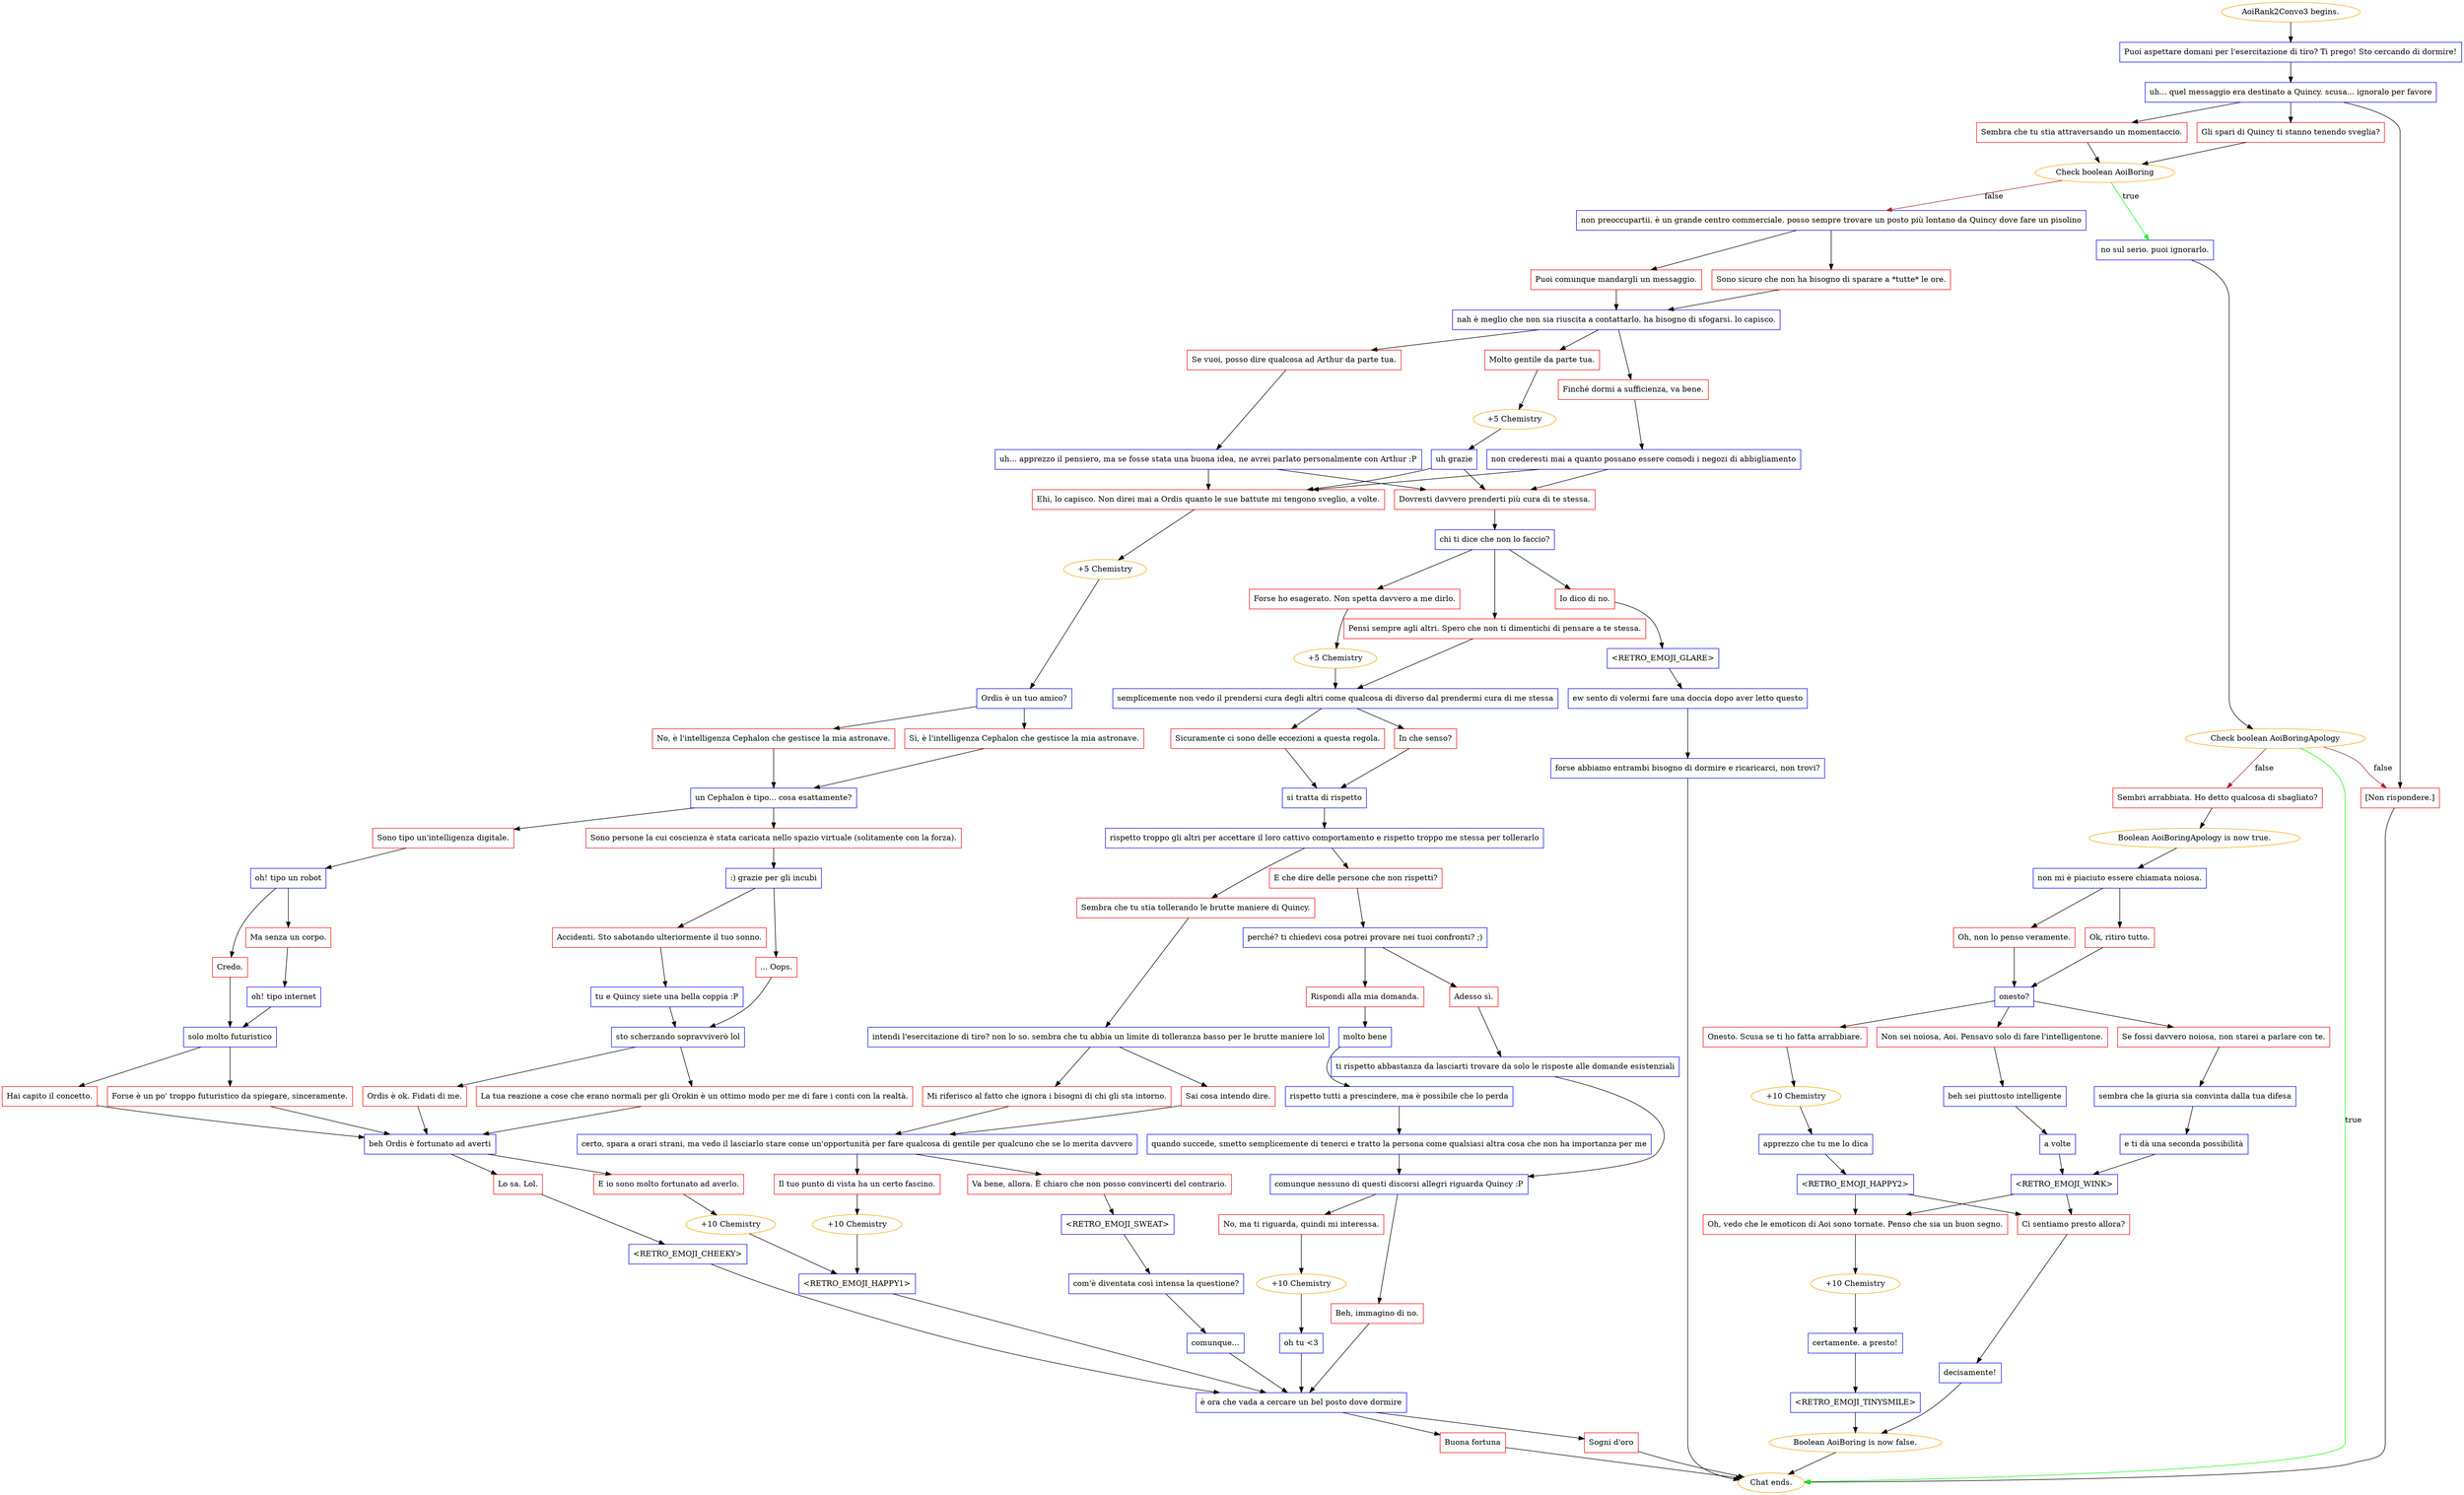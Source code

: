 digraph {
	"AoiRank2Convo3 begins." [color=orange];
		"AoiRank2Convo3 begins." -> j3945937058;
	j3945937058 [label="Puoi aspettare domani per l'esercitazione di tiro? Ti prego! Sto cercando di dormire!",shape=box,color=blue];
		j3945937058 -> j171301523;
	j171301523 [label="uh... quel messaggio era destinato a Quincy. scusa... ignoralo per favore",shape=box,color=blue];
		j171301523 -> j2100647224;
		j171301523 -> j3241433201;
		j171301523 -> j753348503;
	j2100647224 [label="Gli spari di Quincy ti stanno tenendo sveglia?",shape=box,color=red];
		j2100647224 -> j984047784;
	j3241433201 [label="Sembra che tu stia attraversando un momentaccio.",shape=box,color=red];
		j3241433201 -> j984047784;
	j753348503 [label="[Non rispondere.]",shape=box,color=red];
		j753348503 -> "Chat ends.";
	j984047784 [label="Check boolean AoiBoring",color=orange];
		j984047784 -> j2084595074 [label=true,color=green];
		j984047784 -> j1685800120 [label=false,color=brown];
	"Chat ends." [color=orange];
	j2084595074 [label="no sul serio. puoi ignorarlo.",shape=box,color=blue];
		j2084595074 -> j1748829211;
	j1685800120 [label="non preoccupartii. è un grande centro commerciale. posso sempre trovare un posto più lontano da Quincy dove fare un pisolino",shape=box,color=blue];
		j1685800120 -> j320810625;
		j1685800120 -> j228286350;
	j1748829211 [label="Check boolean AoiBoringApology",color=orange];
		j1748829211 -> "Chat ends." [label=true,color=green];
		j1748829211 -> j3855605992 [label=false,color=brown];
		j1748829211 -> j753348503 [label=false,color=brown];
	j320810625 [label="Sono sicuro che non ha bisogno di sparare a *tutte* le ore.",shape=box,color=red];
		j320810625 -> j2128591334;
	j228286350 [label="Puoi comunque mandargli un messaggio.",shape=box,color=red];
		j228286350 -> j2128591334;
	j3855605992 [label="Sembri arrabbiata. Ho detto qualcosa di sbagliato?",shape=box,color=red];
		j3855605992 -> j3667718346;
	j2128591334 [label="nah è meglio che non sia riuscita a contattarlo. ha bisogno di sfogarsi. lo capisco.",shape=box,color=blue];
		j2128591334 -> j1149772594;
		j2128591334 -> j2002625686;
		j2128591334 -> j1442912375;
	j3667718346 [label="Boolean AoiBoringApology is now true.",color=orange];
		j3667718346 -> j1554960941;
	j1149772594 [label="Se vuoi, posso dire qualcosa ad Arthur da parte tua.",shape=box,color=red];
		j1149772594 -> j2843628901;
	j2002625686 [label="Molto gentile da parte tua.",shape=box,color=red];
		j2002625686 -> j3743473940;
	j1442912375 [label="Finché dormi a sufficienza, va bene.",shape=box,color=red];
		j1442912375 -> j1433031251;
	j1554960941 [label="non mi è piaciuto essere chiamata noiosa.",shape=box,color=blue];
		j1554960941 -> j165219603;
		j1554960941 -> j2396941687;
	j2843628901 [label="uh... apprezzo il pensiero, ma se fosse stata una buona idea, ne avrei parlato personalmente con Arthur :P",shape=box,color=blue];
		j2843628901 -> j1209576886;
		j2843628901 -> j3109081014;
	j3743473940 [label="+5 Chemistry",color=orange];
		j3743473940 -> j2366917088;
	j1433031251 [label="non crederesti mai a quanto possano essere comodi i negozi di abbigliamento",shape=box,color=blue];
		j1433031251 -> j1209576886;
		j1433031251 -> j3109081014;
	j165219603 [label="Oh, non lo penso veramente.",shape=box,color=red];
		j165219603 -> j2733416967;
	j2396941687 [label="Ok, ritiro tutto.",shape=box,color=red];
		j2396941687 -> j2733416967;
	j1209576886 [label="Ehi, lo capisco. Non direi mai a Ordis quanto le sue battute mi tengono sveglio, a volte.",shape=box,color=red];
		j1209576886 -> j3000980142;
	j3109081014 [label="Dovresti davvero prenderti più cura di te stessa.",shape=box,color=red];
		j3109081014 -> j3801161721;
	j2366917088 [label="uh grazie",shape=box,color=blue];
		j2366917088 -> j1209576886;
		j2366917088 -> j3109081014;
	j2733416967 [label="onesto?",shape=box,color=blue];
		j2733416967 -> j2551663979;
		j2733416967 -> j1659588360;
		j2733416967 -> j2745316214;
	j3000980142 [label="+5 Chemistry",color=orange];
		j3000980142 -> j2999886654;
	j3801161721 [label="chi ti dice che non lo faccio?",shape=box,color=blue];
		j3801161721 -> j1656125443;
		j3801161721 -> j957343629;
		j3801161721 -> j3023284304;
	j2551663979 [label="Onesto. Scusa se ti ho fatta arrabbiare.",shape=box,color=red];
		j2551663979 -> j4012747878;
	j1659588360 [label="Non sei noiosa, Aoi. Pensavo solo di fare l'intelligentone.",shape=box,color=red];
		j1659588360 -> j4130767811;
	j2745316214 [label="Se fossi davvero noiosa, non starei a parlare con te.",shape=box,color=red];
		j2745316214 -> j2958264923;
	j2999886654 [label="Ordis è un tuo amico?",shape=box,color=blue];
		j2999886654 -> j281007093;
		j2999886654 -> j1783666821;
	j1656125443 [label="Pensi sempre agli altri. Spero che non ti dimentichi di pensare a te stessa.",shape=box,color=red];
		j1656125443 -> j1263708560;
	j957343629 [label="Forse ho esagerato. Non spetta davvero a me dirlo.",shape=box,color=red];
		j957343629 -> j2354777609;
	j3023284304 [label="Io dico di no.",shape=box,color=red];
		j3023284304 -> j52115742;
	j4012747878 [label="+10 Chemistry",color=orange];
		j4012747878 -> j305788902;
	j4130767811 [label="beh sei piuttosto intelligente",shape=box,color=blue];
		j4130767811 -> j3096593022;
	j2958264923 [label="sembra che la giuria sia convinta dalla tua difesa",shape=box,color=blue];
		j2958264923 -> j3250226989;
	j281007093 [label="Sì, è l'intelligenza Cephalon che gestisce la mia astronave.",shape=box,color=red];
		j281007093 -> j719518174;
	j1783666821 [label="No, è l'intelligenza Cephalon che gestisce la mia astronave.",shape=box,color=red];
		j1783666821 -> j719518174;
	j1263708560 [label="semplicemente non vedo il prendersi cura degli altri come qualcosa di diverso dal prendermi cura di me stessa",shape=box,color=blue];
		j1263708560 -> j57222440;
		j1263708560 -> j97866077;
	j2354777609 [label="+5 Chemistry",color=orange];
		j2354777609 -> j1263708560;
	j52115742 [label="<RETRO_EMOJI_GLARE>",shape=box,color=blue];
		j52115742 -> j1368146801;
	j305788902 [label="apprezzo che tu me lo dica",shape=box,color=blue];
		j305788902 -> j1995693646;
	j3096593022 [label="a volte",shape=box,color=blue];
		j3096593022 -> j3783714755;
	j3250226989 [label="e ti dà una seconda possibilità",shape=box,color=blue];
		j3250226989 -> j3783714755;
	j719518174 [label="un Cephalon è tipo... cosa esattamente?",shape=box,color=blue];
		j719518174 -> j2407478514;
		j719518174 -> j1383138447;
	j57222440 [label="Sicuramente ci sono delle eccezioni a questa regola.",shape=box,color=red];
		j57222440 -> j3984685898;
	j97866077 [label="In che senso?",shape=box,color=red];
		j97866077 -> j3984685898;
	j1368146801 [label="ew sento di volermi fare una doccia dopo aver letto questo",shape=box,color=blue];
		j1368146801 -> j2262088196;
	j1995693646 [label="<RETRO_EMOJI_HAPPY2>",shape=box,color=blue];
		j1995693646 -> j2729812833;
		j1995693646 -> j1762609391;
	j3783714755 [label="<RETRO_EMOJI_WINK>",shape=box,color=blue];
		j3783714755 -> j2729812833;
		j3783714755 -> j1762609391;
	j2407478514 [label="Sono tipo un'intelligenza digitale.",shape=box,color=red];
		j2407478514 -> j2941861464;
	j1383138447 [label="Sono persone la cui coscienza è stata caricata nello spazio virtuale (solitamente con la forza).",shape=box,color=red];
		j1383138447 -> j3919388628;
	j3984685898 [label="si tratta di rispetto",shape=box,color=blue];
		j3984685898 -> j4230446454;
	j2262088196 [label="forse abbiamo entrambi bisogno di dormire e ricaricarci, non trovi?",shape=box,color=blue];
		j2262088196 -> "Chat ends.";
	j2729812833 [label="Ci sentiamo presto allora?",shape=box,color=red];
		j2729812833 -> j2753926022;
	j1762609391 [label="Oh, vedo che le emoticon di Aoi sono tornate. Penso che sia un buon segno.",shape=box,color=red];
		j1762609391 -> j2513031812;
	j2941861464 [label="oh! tipo un robot",shape=box,color=blue];
		j2941861464 -> j1524233124;
		j2941861464 -> j20132641;
	j3919388628 [label=":) grazie per gli incubi",shape=box,color=blue];
		j3919388628 -> j3891333849;
		j3919388628 -> j3931950062;
	j4230446454 [label="rispetto troppo gli altri per accettare il loro cattivo comportamento e rispetto troppo me stessa per tollerarlo",shape=box,color=blue];
		j4230446454 -> j873037753;
		j4230446454 -> j2408041607;
	j2753926022 [label="decisamente!",shape=box,color=blue];
		j2753926022 -> j2581611291;
	j2513031812 [label="+10 Chemistry",color=orange];
		j2513031812 -> j580421493;
	j1524233124 [label="Credo.",shape=box,color=red];
		j1524233124 -> j2468632252;
	j20132641 [label="Ma senza un corpo.",shape=box,color=red];
		j20132641 -> j687274701;
	j3891333849 [label="Accidenti. Sto sabotando ulteriormente il tuo sonno.",shape=box,color=red];
		j3891333849 -> j1955430836;
	j3931950062 [label="... Oops.",shape=box,color=red];
		j3931950062 -> j2977013373;
	j873037753 [label="E che dire delle persone che non rispetti?",shape=box,color=red];
		j873037753 -> j2182248034;
	j2408041607 [label="Sembra che tu stia tollerando le brutte maniere di Quincy.",shape=box,color=red];
		j2408041607 -> j683257948;
	j2581611291 [label="Boolean AoiBoring is now false.",color=orange];
		j2581611291 -> "Chat ends.";
	j580421493 [label="certamente. a presto!",shape=box,color=blue];
		j580421493 -> j153386734;
	j2468632252 [label="solo molto futuristico",shape=box,color=blue];
		j2468632252 -> j2029943369;
		j2468632252 -> j242215747;
	j687274701 [label="oh! tipo internet",shape=box,color=blue];
		j687274701 -> j2468632252;
	j1955430836 [label="tu e Quincy siete una bella coppia :P",shape=box,color=blue];
		j1955430836 -> j2977013373;
	j2977013373 [label="sto scherzando sopravviverò lol",shape=box,color=blue];
		j2977013373 -> j696456744;
		j2977013373 -> j4148129656;
	j2182248034 [label="perché? ti chiedevi cosa potrei provare nei tuoi confronti? ;)",shape=box,color=blue];
		j2182248034 -> j1975670787;
		j2182248034 -> j1314118391;
	j683257948 [label="intendi l'esercitazione di tiro? non lo so. sembra che tu abbia un limite di tolleranza basso per le brutte maniere lol",shape=box,color=blue];
		j683257948 -> j1060582687;
		j683257948 -> j4164155392;
	j153386734 [label="<RETRO_EMOJI_TINYSMILE>",shape=box,color=blue];
		j153386734 -> j2581611291;
	j2029943369 [label="Hai capito il concetto.",shape=box,color=red];
		j2029943369 -> j608991925;
	j242215747 [label="Forse è un po' troppo futuristico da spiegare, sinceramente.",shape=box,color=red];
		j242215747 -> j608991925;
	j696456744 [label="Ordis è ok. Fidati di me.",shape=box,color=red];
		j696456744 -> j608991925;
	j4148129656 [label="La tua reazione a cose che erano normali per gli Orokin è un ottimo modo per me di fare i conti con la realtà.",shape=box,color=red];
		j4148129656 -> j608991925;
	j1975670787 [label="Adesso sì.",shape=box,color=red];
		j1975670787 -> j1780447829;
	j1314118391 [label="Rispondi alla mia domanda.",shape=box,color=red];
		j1314118391 -> j811498988;
	j1060582687 [label="Sai cosa intendo dire.",shape=box,color=red];
		j1060582687 -> j230376813;
	j4164155392 [label="Mi riferisco al fatto che ignora i bisogni di chi gli sta intorno.",shape=box,color=red];
		j4164155392 -> j230376813;
	j608991925 [label="beh Ordis è fortunato ad averti",shape=box,color=blue];
		j608991925 -> j801619542;
		j608991925 -> j1357446982;
	j1780447829 [label="ti rispetto abbastanza da lasciarti trovare da solo le risposte alle domande esistenziali",shape=box,color=blue];
		j1780447829 -> j725684720;
	j811498988 [label="molto bene",shape=box,color=blue];
		j811498988 -> j2309058235;
	j230376813 [label="certo, spara a orari strani, ma vedo il lasciarlo stare come un'opportunità per fare qualcosa di gentile per qualcuno che se lo merita davvero",shape=box,color=blue];
		j230376813 -> j1053092066;
		j230376813 -> j3295172578;
	j801619542 [label="Lo sa. Lol.",shape=box,color=red];
		j801619542 -> j112444170;
	j1357446982 [label="E io sono molto fortunato ad averlo.",shape=box,color=red];
		j1357446982 -> j2531739559;
	j725684720 [label="comunque nessuno di questi discorsi allegri riguarda Quincy :P",shape=box,color=blue];
		j725684720 -> j2547053371;
		j725684720 -> j83625888;
	j2309058235 [label="rispetto tutti a prescindere, ma è possibile che lo perda",shape=box,color=blue];
		j2309058235 -> j2428179377;
	j1053092066 [label="Va bene, allora. È chiaro che non posso convincerti del contrario.",shape=box,color=red];
		j1053092066 -> j1309277415;
	j3295172578 [label="Il tuo punto di vista ha un certo fascino.",shape=box,color=red];
		j3295172578 -> j1953894473;
	j112444170 [label="<RETRO_EMOJI_CHEEKY>",shape=box,color=blue];
		j112444170 -> j1520697525;
	j2531739559 [label="+10 Chemistry",color=orange];
		j2531739559 -> j2631454508;
	j2547053371 [label="No, ma ti riguarda, quindi mi interessa.",shape=box,color=red];
		j2547053371 -> j3900579294;
	j83625888 [label="Beh, immagino di no.",shape=box,color=red];
		j83625888 -> j1520697525;
	j2428179377 [label="quando succede, smetto semplicemente di tenerci e tratto la persona come qualsiasi altra cosa che non ha importanza per me",shape=box,color=blue];
		j2428179377 -> j725684720;
	j1309277415 [label="<RETRO_EMOJI_SWEAT>",shape=box,color=blue];
		j1309277415 -> j574299143;
	j1953894473 [label="+10 Chemistry",color=orange];
		j1953894473 -> j2631454508;
	j1520697525 [label="è ora che vada a cercare un bel posto dove dormire",shape=box,color=blue];
		j1520697525 -> j198658240;
		j1520697525 -> j1871153416;
	j2631454508 [label="<RETRO_EMOJI_HAPPY1>",shape=box,color=blue];
		j2631454508 -> j1520697525;
	j3900579294 [label="+10 Chemistry",color=orange];
		j3900579294 -> j839837722;
	j574299143 [label="com'è diventata così intensa la questione?",shape=box,color=blue];
		j574299143 -> j3027093470;
	j198658240 [label="Buona fortuna",shape=box,color=red];
		j198658240 -> "Chat ends.";
	j1871153416 [label="Sogni d'oro",shape=box,color=red];
		j1871153416 -> "Chat ends.";
	j839837722 [label="oh tu <3",shape=box,color=blue];
		j839837722 -> j1520697525;
	j3027093470 [label="comunque...",shape=box,color=blue];
		j3027093470 -> j1520697525;
}